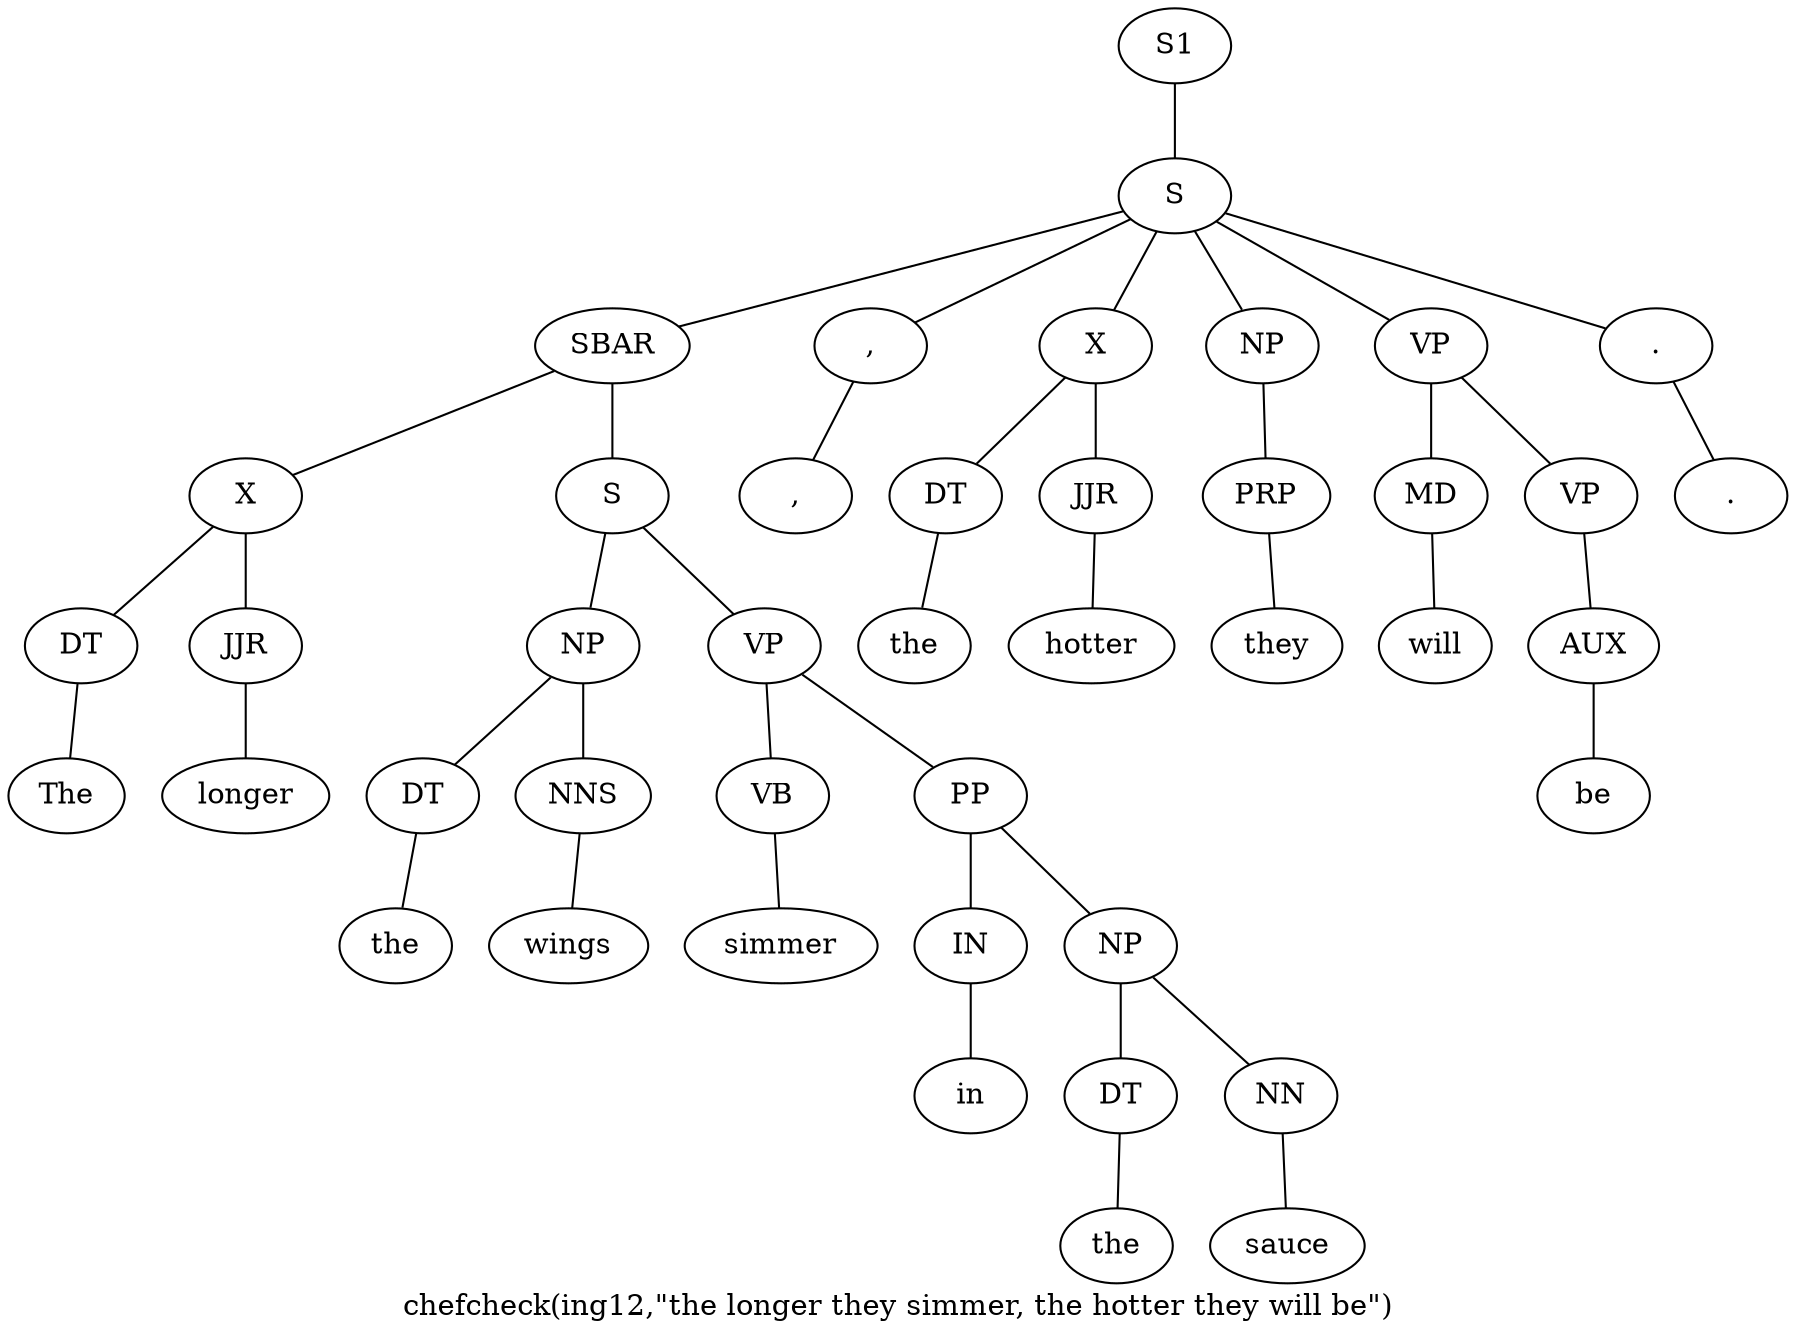 graph SyntaxGraph {
	label = "chefcheck(ing12,\"the longer they simmer, the hotter they will be\")";
	Node0 [label="S1"];
	Node1 [label="S"];
	Node2 [label="SBAR"];
	Node3 [label="X"];
	Node4 [label="DT"];
	Node5 [label="The"];
	Node6 [label="JJR"];
	Node7 [label="longer"];
	Node8 [label="S"];
	Node9 [label="NP"];
	Node10 [label="DT"];
	Node11 [label="the"];
	Node12 [label="NNS"];
	Node13 [label="wings"];
	Node14 [label="VP"];
	Node15 [label="VB"];
	Node16 [label="simmer"];
	Node17 [label="PP"];
	Node18 [label="IN"];
	Node19 [label="in"];
	Node20 [label="NP"];
	Node21 [label="DT"];
	Node22 [label="the"];
	Node23 [label="NN"];
	Node24 [label="sauce"];
	Node25 [label=","];
	Node26 [label=","];
	Node27 [label="X"];
	Node28 [label="DT"];
	Node29 [label="the"];
	Node30 [label="JJR"];
	Node31 [label="hotter"];
	Node32 [label="NP"];
	Node33 [label="PRP"];
	Node34 [label="they"];
	Node35 [label="VP"];
	Node36 [label="MD"];
	Node37 [label="will"];
	Node38 [label="VP"];
	Node39 [label="AUX"];
	Node40 [label="be"];
	Node41 [label="."];
	Node42 [label="."];

	Node0 -- Node1;
	Node1 -- Node2;
	Node1 -- Node25;
	Node1 -- Node27;
	Node1 -- Node32;
	Node1 -- Node35;
	Node1 -- Node41;
	Node2 -- Node3;
	Node2 -- Node8;
	Node3 -- Node4;
	Node3 -- Node6;
	Node4 -- Node5;
	Node6 -- Node7;
	Node8 -- Node9;
	Node8 -- Node14;
	Node9 -- Node10;
	Node9 -- Node12;
	Node10 -- Node11;
	Node12 -- Node13;
	Node14 -- Node15;
	Node14 -- Node17;
	Node15 -- Node16;
	Node17 -- Node18;
	Node17 -- Node20;
	Node18 -- Node19;
	Node20 -- Node21;
	Node20 -- Node23;
	Node21 -- Node22;
	Node23 -- Node24;
	Node25 -- Node26;
	Node27 -- Node28;
	Node27 -- Node30;
	Node28 -- Node29;
	Node30 -- Node31;
	Node32 -- Node33;
	Node33 -- Node34;
	Node35 -- Node36;
	Node35 -- Node38;
	Node36 -- Node37;
	Node38 -- Node39;
	Node39 -- Node40;
	Node41 -- Node42;
}